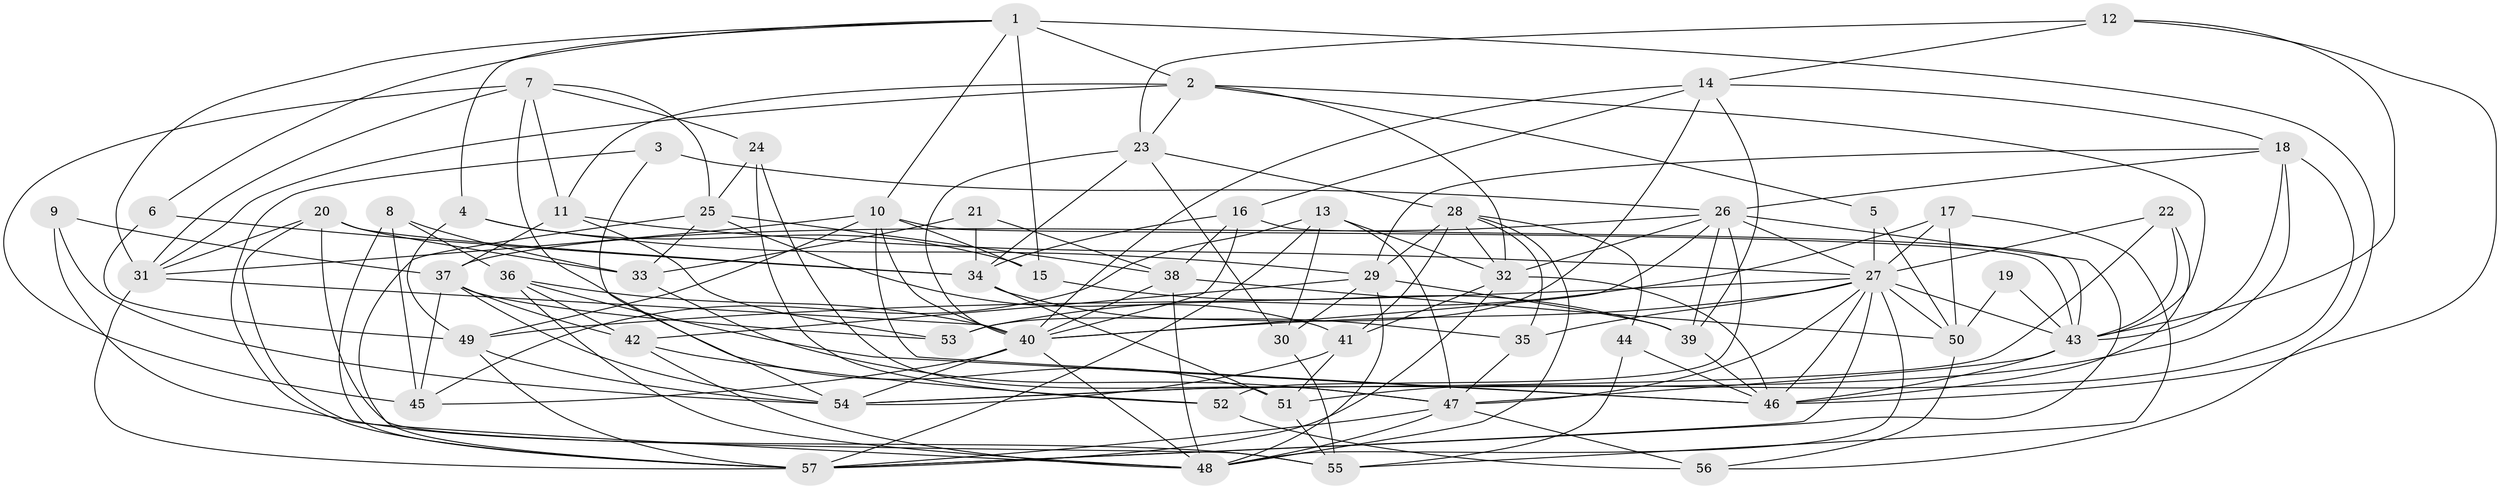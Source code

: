 // original degree distribution, {4: 0.2956521739130435, 6: 0.10434782608695652, 3: 0.2782608695652174, 5: 0.1565217391304348, 2: 0.12173913043478261, 9: 0.008695652173913044, 7: 0.02608695652173913, 8: 0.008695652173913044}
// Generated by graph-tools (version 1.1) at 2025/50/03/09/25 03:50:04]
// undirected, 57 vertices, 165 edges
graph export_dot {
graph [start="1"]
  node [color=gray90,style=filled];
  1;
  2;
  3;
  4;
  5;
  6;
  7;
  8;
  9;
  10;
  11;
  12;
  13;
  14;
  15;
  16;
  17;
  18;
  19;
  20;
  21;
  22;
  23;
  24;
  25;
  26;
  27;
  28;
  29;
  30;
  31;
  32;
  33;
  34;
  35;
  36;
  37;
  38;
  39;
  40;
  41;
  42;
  43;
  44;
  45;
  46;
  47;
  48;
  49;
  50;
  51;
  52;
  53;
  54;
  55;
  56;
  57;
  1 -- 2 [weight=1.0];
  1 -- 4 [weight=1.0];
  1 -- 6 [weight=1.0];
  1 -- 10 [weight=1.0];
  1 -- 15 [weight=2.0];
  1 -- 31 [weight=1.0];
  1 -- 56 [weight=1.0];
  2 -- 5 [weight=1.0];
  2 -- 11 [weight=1.0];
  2 -- 23 [weight=1.0];
  2 -- 31 [weight=1.0];
  2 -- 32 [weight=1.0];
  2 -- 43 [weight=1.0];
  3 -- 26 [weight=1.0];
  3 -- 54 [weight=1.0];
  3 -- 57 [weight=1.0];
  4 -- 15 [weight=1.0];
  4 -- 29 [weight=1.0];
  4 -- 49 [weight=1.0];
  5 -- 27 [weight=1.0];
  5 -- 50 [weight=1.0];
  6 -- 34 [weight=1.0];
  6 -- 49 [weight=1.0];
  7 -- 11 [weight=1.0];
  7 -- 24 [weight=1.0];
  7 -- 25 [weight=1.0];
  7 -- 31 [weight=1.0];
  7 -- 45 [weight=1.0];
  7 -- 51 [weight=1.0];
  8 -- 33 [weight=1.0];
  8 -- 36 [weight=1.0];
  8 -- 45 [weight=1.0];
  8 -- 57 [weight=1.0];
  9 -- 37 [weight=1.0];
  9 -- 54 [weight=1.0];
  9 -- 55 [weight=1.0];
  10 -- 15 [weight=1.0];
  10 -- 31 [weight=1.0];
  10 -- 40 [weight=1.0];
  10 -- 43 [weight=1.0];
  10 -- 46 [weight=1.0];
  10 -- 49 [weight=1.0];
  11 -- 27 [weight=1.0];
  11 -- 37 [weight=1.0];
  11 -- 53 [weight=1.0];
  12 -- 14 [weight=1.0];
  12 -- 23 [weight=1.0];
  12 -- 43 [weight=1.0];
  12 -- 46 [weight=1.0];
  13 -- 30 [weight=1.0];
  13 -- 32 [weight=1.0];
  13 -- 45 [weight=1.0];
  13 -- 47 [weight=1.0];
  13 -- 57 [weight=1.0];
  14 -- 16 [weight=1.0];
  14 -- 18 [weight=1.0];
  14 -- 39 [weight=1.0];
  14 -- 40 [weight=1.0];
  14 -- 53 [weight=1.0];
  15 -- 39 [weight=1.0];
  16 -- 34 [weight=1.0];
  16 -- 38 [weight=1.0];
  16 -- 40 [weight=1.0];
  16 -- 43 [weight=1.0];
  17 -- 27 [weight=1.0];
  17 -- 50 [weight=1.0];
  17 -- 53 [weight=1.0];
  17 -- 55 [weight=1.0];
  18 -- 26 [weight=1.0];
  18 -- 29 [weight=1.0];
  18 -- 43 [weight=1.0];
  18 -- 51 [weight=1.0];
  18 -- 54 [weight=1.0];
  19 -- 43 [weight=1.0];
  19 -- 50 [weight=1.0];
  20 -- 31 [weight=1.0];
  20 -- 33 [weight=1.0];
  20 -- 34 [weight=1.0];
  20 -- 48 [weight=1.0];
  20 -- 55 [weight=1.0];
  21 -- 33 [weight=1.0];
  21 -- 34 [weight=1.0];
  21 -- 38 [weight=1.0];
  22 -- 27 [weight=1.0];
  22 -- 43 [weight=1.0];
  22 -- 46 [weight=1.0];
  22 -- 54 [weight=1.0];
  23 -- 28 [weight=1.0];
  23 -- 30 [weight=1.0];
  23 -- 34 [weight=1.0];
  23 -- 40 [weight=1.0];
  24 -- 25 [weight=1.0];
  24 -- 47 [weight=1.0];
  24 -- 52 [weight=1.0];
  25 -- 33 [weight=1.0];
  25 -- 38 [weight=1.0];
  25 -- 41 [weight=1.0];
  25 -- 57 [weight=1.0];
  26 -- 27 [weight=1.0];
  26 -- 32 [weight=1.0];
  26 -- 37 [weight=1.0];
  26 -- 39 [weight=1.0];
  26 -- 40 [weight=1.0];
  26 -- 52 [weight=1.0];
  26 -- 57 [weight=1.0];
  27 -- 35 [weight=1.0];
  27 -- 40 [weight=1.0];
  27 -- 43 [weight=1.0];
  27 -- 46 [weight=1.0];
  27 -- 47 [weight=1.0];
  27 -- 48 [weight=2.0];
  27 -- 49 [weight=1.0];
  27 -- 50 [weight=1.0];
  27 -- 57 [weight=1.0];
  28 -- 29 [weight=1.0];
  28 -- 32 [weight=1.0];
  28 -- 35 [weight=1.0];
  28 -- 41 [weight=1.0];
  28 -- 44 [weight=1.0];
  28 -- 48 [weight=1.0];
  29 -- 30 [weight=1.0];
  29 -- 39 [weight=1.0];
  29 -- 42 [weight=1.0];
  29 -- 48 [weight=1.0];
  30 -- 55 [weight=1.0];
  31 -- 40 [weight=1.0];
  31 -- 57 [weight=1.0];
  32 -- 41 [weight=1.0];
  32 -- 46 [weight=1.0];
  32 -- 57 [weight=1.0];
  33 -- 47 [weight=1.0];
  34 -- 35 [weight=1.0];
  34 -- 51 [weight=1.0];
  35 -- 47 [weight=1.0];
  36 -- 40 [weight=1.0];
  36 -- 42 [weight=1.0];
  36 -- 46 [weight=1.0];
  36 -- 48 [weight=1.0];
  37 -- 42 [weight=1.0];
  37 -- 45 [weight=1.0];
  37 -- 53 [weight=1.0];
  37 -- 54 [weight=1.0];
  38 -- 40 [weight=1.0];
  38 -- 48 [weight=1.0];
  38 -- 50 [weight=1.0];
  39 -- 46 [weight=1.0];
  40 -- 45 [weight=1.0];
  40 -- 48 [weight=1.0];
  40 -- 54 [weight=1.0];
  41 -- 51 [weight=1.0];
  41 -- 54 [weight=1.0];
  42 -- 48 [weight=1.0];
  42 -- 52 [weight=1.0];
  43 -- 46 [weight=1.0];
  43 -- 47 [weight=1.0];
  44 -- 46 [weight=1.0];
  44 -- 55 [weight=1.0];
  47 -- 48 [weight=1.0];
  47 -- 56 [weight=1.0];
  47 -- 57 [weight=1.0];
  49 -- 54 [weight=1.0];
  49 -- 57 [weight=1.0];
  50 -- 56 [weight=1.0];
  51 -- 55 [weight=1.0];
  52 -- 56 [weight=1.0];
}
